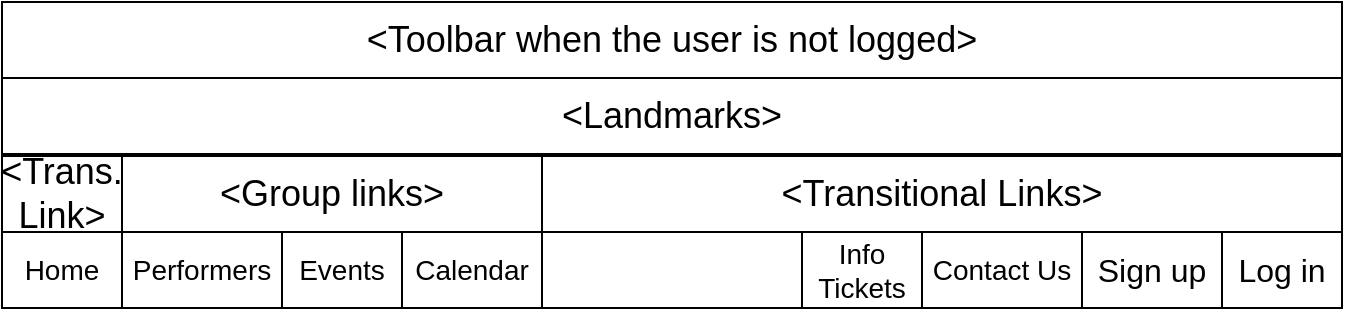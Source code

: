 <mxfile version="10.9.5" type="device"><diagram id="qvDt6NGE1teo7OlAb-VA" name="Page-1"><mxGraphModel dx="1264" dy="595" grid="1" gridSize="10" guides="1" tooltips="1" connect="1" arrows="1" fold="1" page="1" pageScale="1" pageWidth="827" pageHeight="1169" math="0" shadow="0"><root><mxCell id="0"/><mxCell id="1" parent="0"/><mxCell id="PDHXeuNiYtcVZ21lxg0j-1" value="&lt;span style=&quot;font-size: 18px;&quot;&gt;&amp;lt;Landmarks&amp;gt;&lt;/span&gt;" style="rounded=0;whiteSpace=wrap;html=1;fontSize=18;" parent="1" vertex="1"><mxGeometry x="20" y="128" width="670" height="38" as="geometry"/></mxCell><mxCell id="PDHXeuNiYtcVZ21lxg0j-14" value="&lt;span style=&quot;font-size: 16px;&quot;&gt;Log in&lt;/span&gt;" style="rounded=0;whiteSpace=wrap;html=1;fontSize=16;" parent="1" vertex="1"><mxGeometry x="630" y="205" width="60" height="38" as="geometry"/></mxCell><mxCell id="PDHXeuNiYtcVZ21lxg0j-15" value="&lt;span style=&quot;font-size: 18px;&quot;&gt;&amp;lt;Toolbar when the user is not logged&amp;gt;&lt;/span&gt;" style="rounded=0;whiteSpace=wrap;html=1;fontSize=18;" parent="1" vertex="1"><mxGeometry x="20" y="90" width="670" height="38" as="geometry"/></mxCell><mxCell id="PDHXeuNiYtcVZ21lxg0j-17" value="&lt;span style=&quot;font-size: 16px;&quot;&gt;Sign up&lt;/span&gt;" style="rounded=0;whiteSpace=wrap;html=1;fontSize=16;" parent="1" vertex="1"><mxGeometry x="560" y="205" width="70" height="38" as="geometry"/></mxCell><mxCell id="cxRokd1ufbvLov3dZsft-27" value="&lt;span style=&quot;font-size: 18px;&quot;&gt;&amp;lt;Group links&amp;gt;&lt;/span&gt;" style="rounded=0;whiteSpace=wrap;html=1;fontStyle=0;fontSize=18;" vertex="1" parent="1"><mxGeometry x="80" y="167" width="210" height="38" as="geometry"/></mxCell><mxCell id="cxRokd1ufbvLov3dZsft-28" value="&lt;span style=&quot;font-size: 14px;&quot;&gt;Home&lt;/span&gt;" style="rounded=0;whiteSpace=wrap;html=1;fontStyle=0;fontSize=14;" vertex="1" parent="1"><mxGeometry x="20" y="205" width="60" height="38" as="geometry"/></mxCell><mxCell id="cxRokd1ufbvLov3dZsft-29" value="&lt;span style=&quot;font-size: 18px;&quot;&gt;&amp;lt;Trans.&lt;br style=&quot;font-size: 18px;&quot;&gt;Link&amp;gt;&lt;/span&gt;&lt;br style=&quot;font-size: 18px;&quot;&gt;" style="rounded=0;whiteSpace=wrap;html=1;fontStyle=0;fontSize=18;" vertex="1" parent="1"><mxGeometry x="20" y="167" width="60" height="38" as="geometry"/></mxCell><mxCell id="cxRokd1ufbvLov3dZsft-30" value="&lt;span style=&quot;font-size: 18px;&quot;&gt;&amp;lt;Transitional Links&amp;gt;&lt;/span&gt;&lt;br style=&quot;font-size: 18px;&quot;&gt;" style="rounded=0;whiteSpace=wrap;html=1;fontStyle=0;fontSize=18;" vertex="1" parent="1"><mxGeometry x="290" y="167" width="400" height="38" as="geometry"/></mxCell><mxCell id="cxRokd1ufbvLov3dZsft-31" value="&lt;span style=&quot;font-size: 14px&quot;&gt;Performers&lt;/span&gt;" style="rounded=0;whiteSpace=wrap;html=1;fontStyle=0;fontSize=14;" vertex="1" parent="1"><mxGeometry x="80" y="205" width="80" height="38" as="geometry"/></mxCell><mxCell id="cxRokd1ufbvLov3dZsft-32" value="&lt;span style=&quot;font-size: 14px;&quot;&gt;Events&lt;/span&gt;" style="rounded=0;whiteSpace=wrap;html=1;fontStyle=0;fontSize=14;" vertex="1" parent="1"><mxGeometry x="160" y="205" width="60" height="38" as="geometry"/></mxCell><mxCell id="cxRokd1ufbvLov3dZsft-33" value="&lt;span style=&quot;font-size: 14px&quot;&gt;Calendar&lt;br&gt;&lt;/span&gt;" style="rounded=0;whiteSpace=wrap;html=1;fontStyle=0;fontSize=14;" vertex="1" parent="1"><mxGeometry x="220" y="205" width="70" height="38" as="geometry"/></mxCell><mxCell id="cxRokd1ufbvLov3dZsft-35" value="" style="rounded=0;whiteSpace=wrap;html=1;fontStyle=0;fontSize=14;" vertex="1" parent="1"><mxGeometry x="290" y="205" width="130" height="38" as="geometry"/></mxCell><mxCell id="cxRokd1ufbvLov3dZsft-36" value="Info Tickets" style="rounded=0;whiteSpace=wrap;html=1;fontStyle=0;fontSize=14;" vertex="1" parent="1"><mxGeometry x="420" y="205" width="60" height="38" as="geometry"/></mxCell><mxCell id="cxRokd1ufbvLov3dZsft-37" value="&lt;span style=&quot;font-size: 14px;&quot;&gt;&lt;span style=&quot;font-size: 14px;&quot;&gt;Contact Us&lt;/span&gt;&lt;/span&gt;" style="rounded=0;whiteSpace=wrap;html=1;fontStyle=0;fontSize=14;" vertex="1" parent="1"><mxGeometry x="480" y="205" width="80" height="38" as="geometry"/></mxCell></root></mxGraphModel></diagram></mxfile>